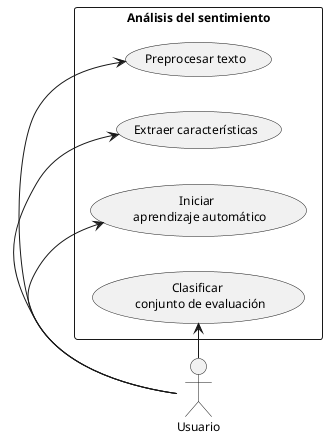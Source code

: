 @startuml
left to right direction
skinparam packageStyle rect
skinparam DefaultFontSize 12
skinparam DefaultFontName "Hoefler Text"
:Usuario:
rectangle "Análisis del sentimiento" {
  (Preprocesar texto) as preproc
  (Extraer características) as features
  (Iniciar \n aprendizaje automático) as learn
  (Clasificar \n conjunto de evaluación) as classify
}
:Usuario: -> preproc
:Usuario: -> features
:Usuario: -> learn
:Usuario: -> classify
@enduml
